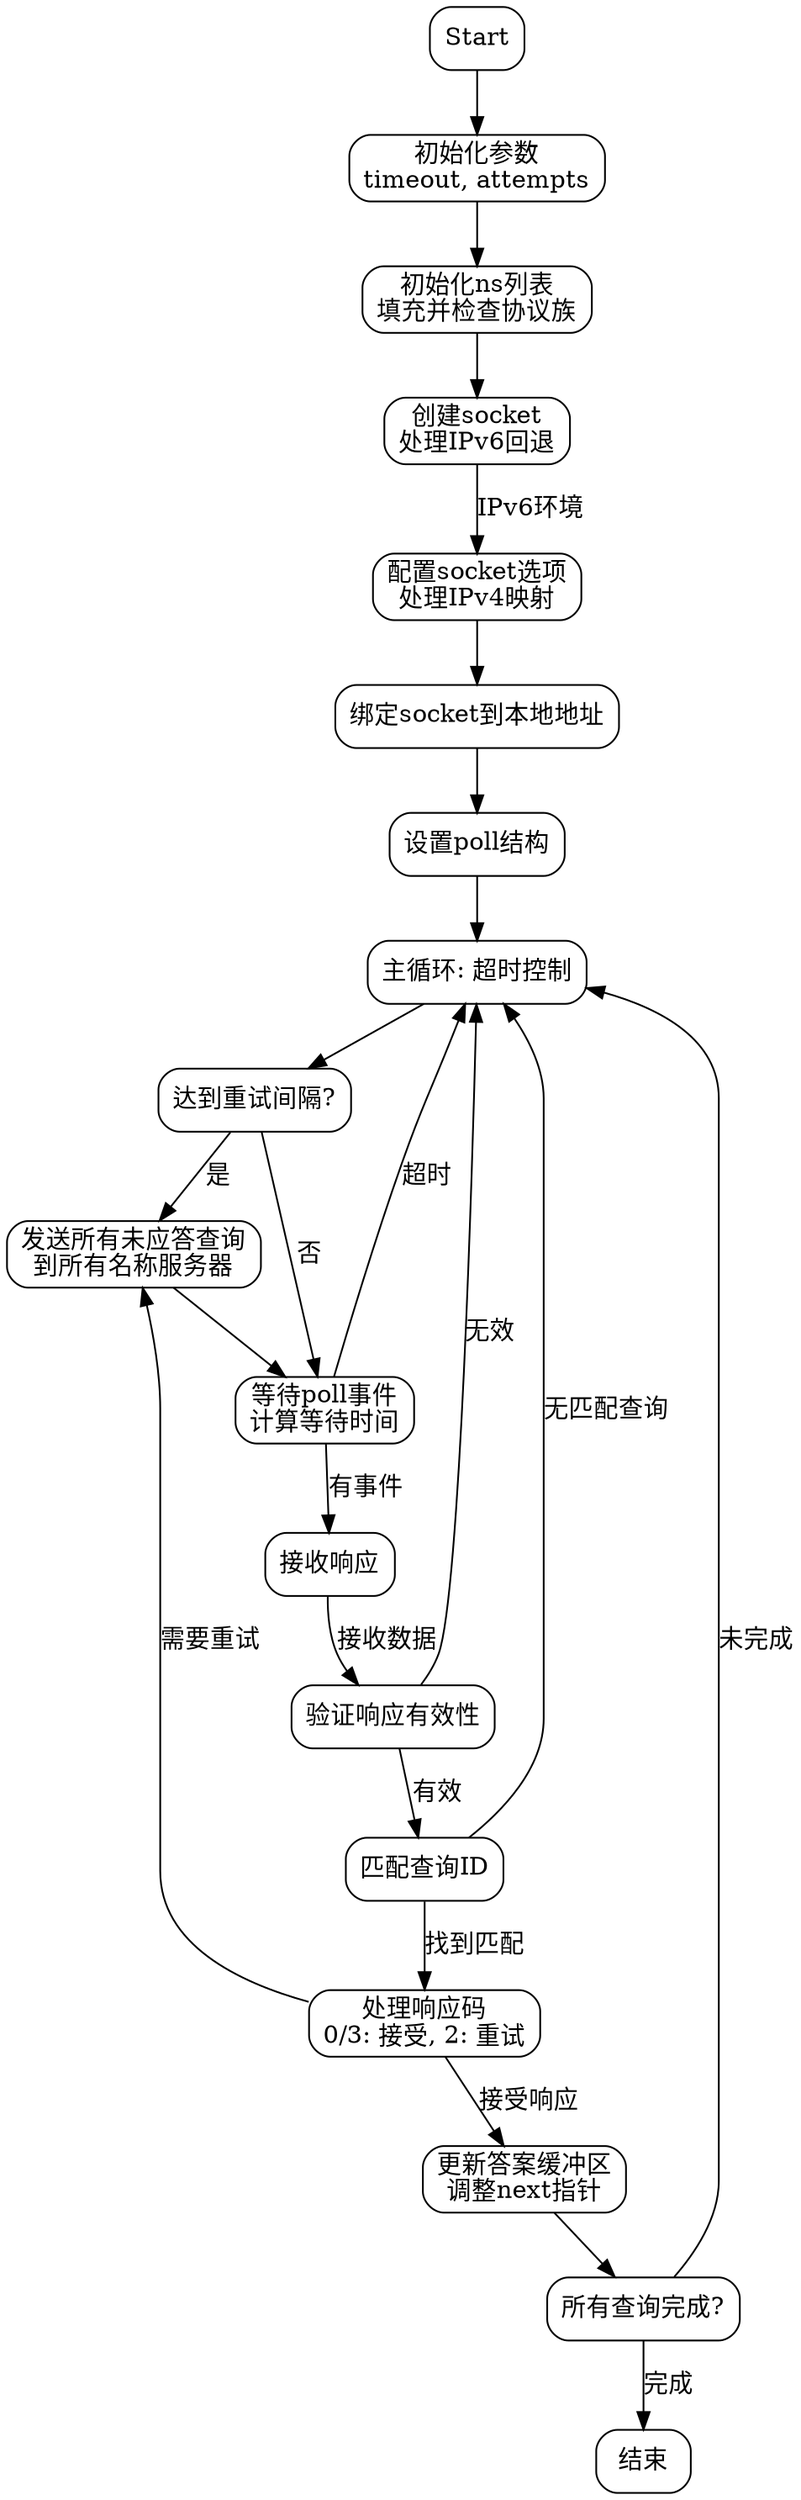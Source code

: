 
digraph resMSendRc {
    node [shape=rectangle, style="rounded"];
    start [label="Start"];
    init_params [label="初始化参数\ntimeout, attempts"];
    init_ns_list [label="初始化ns列表\n填充并检查协议族"];
    create_socket [label="创建socket\n处理IPv6回退"];
    socket_config [label="配置socket选项\n处理IPv4映射"];
    bind_socket [label="绑定socket到本地地址"];
    setup_poll [label="设置poll结构"];
    outer_loop [label="主循环: 超时控制"];
    check_retry_interval [label="达到重试间隔?"];
    send_queries [label="发送所有未应答查询\n到所有名称服务器"];
    poll_wait [label="等待poll事件\n计算等待时间"];
    handle_response [label="接收响应"];
    validate_response [label="验证响应有效性"];
    match_query [label="匹配查询ID"];
    process_rcode [label="处理响应码\n0/3: 接受, 2: 重试"];
    update_answers [label="更新答案缓冲区\n调整next指针"];
    check_completion [label="所有查询完成?"];
    end [label="结束"];

    start -> init_params;
    init_params -> init_ns_list;
    init_ns_list -> create_socket;
    create_socket -> socket_config [label="IPv6环境"];
    socket_config -> bind_socket;
    bind_socket -> setup_poll;
    setup_poll -> outer_loop;

    outer_loop -> check_retry_interval;
    check_retry_interval -> send_queries [label="是"];
    check_retry_interval -> poll_wait [label="否"];
    send_queries -> poll_wait;

    poll_wait -> handle_response [label="有事件"];
    poll_wait -> outer_loop [label="超时"];

    handle_response -> validate_response [label="接收数据"];
    validate_response -> outer_loop [label="无效"];
    validate_response -> match_query [label="有效"];

    match_query -> outer_loop [label="无匹配查询"];
    match_query -> process_rcode [label="找到匹配"];

    process_rcode -> update_answers [label="接受响应"];
    process_rcode -> send_queries [label="需要重试"];

    update_answers -> check_completion;
    check_completion -> outer_loop [label="未完成"];
    check_completion -> end [label="完成"];
}
